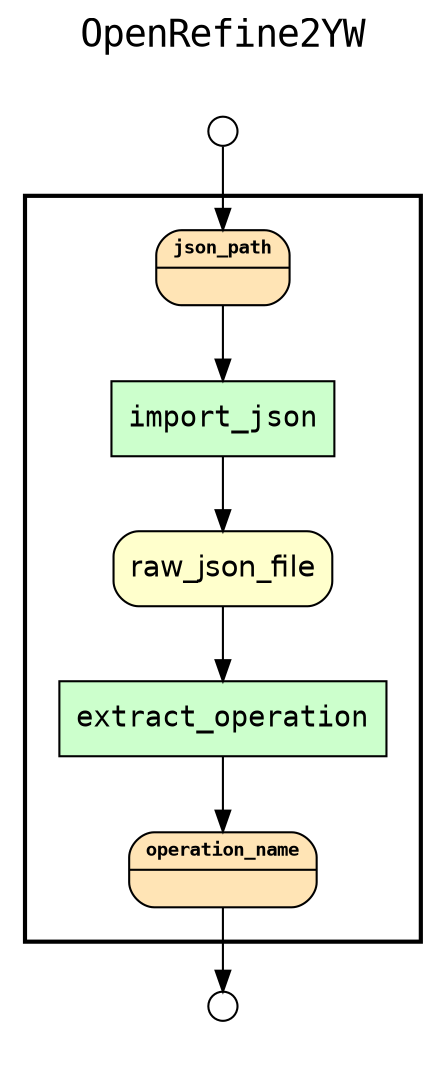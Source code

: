 
digraph yw_data_view {
rankdir=TB
fontname=Courier; fontsize=18; labelloc=t
label="OpenRefine2YW"
subgraph cluster_workflow { label=""; color=black; penwidth=2
subgraph cluster_workflow_inner { label=""; color=white
node[shape=box style="filled" fillcolor="#CCFFCC" peripheries=1 fontname=Courier]
import_json
extract_operation
node[shape=box style="filled" fillcolor="#CCFFCC" peripheries=1 fontname=Courier]
node[shape=box style="rounded,filled" fillcolor="#FFFFCC" peripheries=1 fontname=Helvetica]
raw_json_file
node[shape=box style="rounded,filled" fillcolor="#FFE4B5" peripheries=1 fontname="Courier-Bold" fontsize=9]
json_path[shape=record rankdir=LR label="{<f0> json_path |<f1>}"]
node[shape=box style="rounded,filled" fillcolor="#FFE4B5" peripheries=1 fontname="Courier-Bold" fontsize=9]
operation_name[shape=record rankdir=LR label="{<f0> operation_name |<f1>}"]
node[shape=box style="rounded,filled" fillcolor="#FFFFFF" peripheries=1 fontname=Helvetica]
}}
subgraph cluster_inflows { label=""; color=white; penwidth=2
subgraph cluster_inflows_inner { label=""; color=white
node[shape=circle fillcolor="#FFFFFF" peripheries=1 width=0.2]
json_path_inflow [label=""]
}}
subgraph cluster_outflows { label=""; color=white; penwidth=2
subgraph cluster_outflows_inner { label=""; color=white
node[shape=circle fillcolor="#FFFFFF" peripheries=1 width=0.2]
operation_name_outflow [label=""]
}}
raw_json_file -> extract_operation
json_path -> import_json
import_json -> raw_json_file
extract_operation -> operation_name
json_path_inflow -> json_path
operation_name -> operation_name_outflow
}

